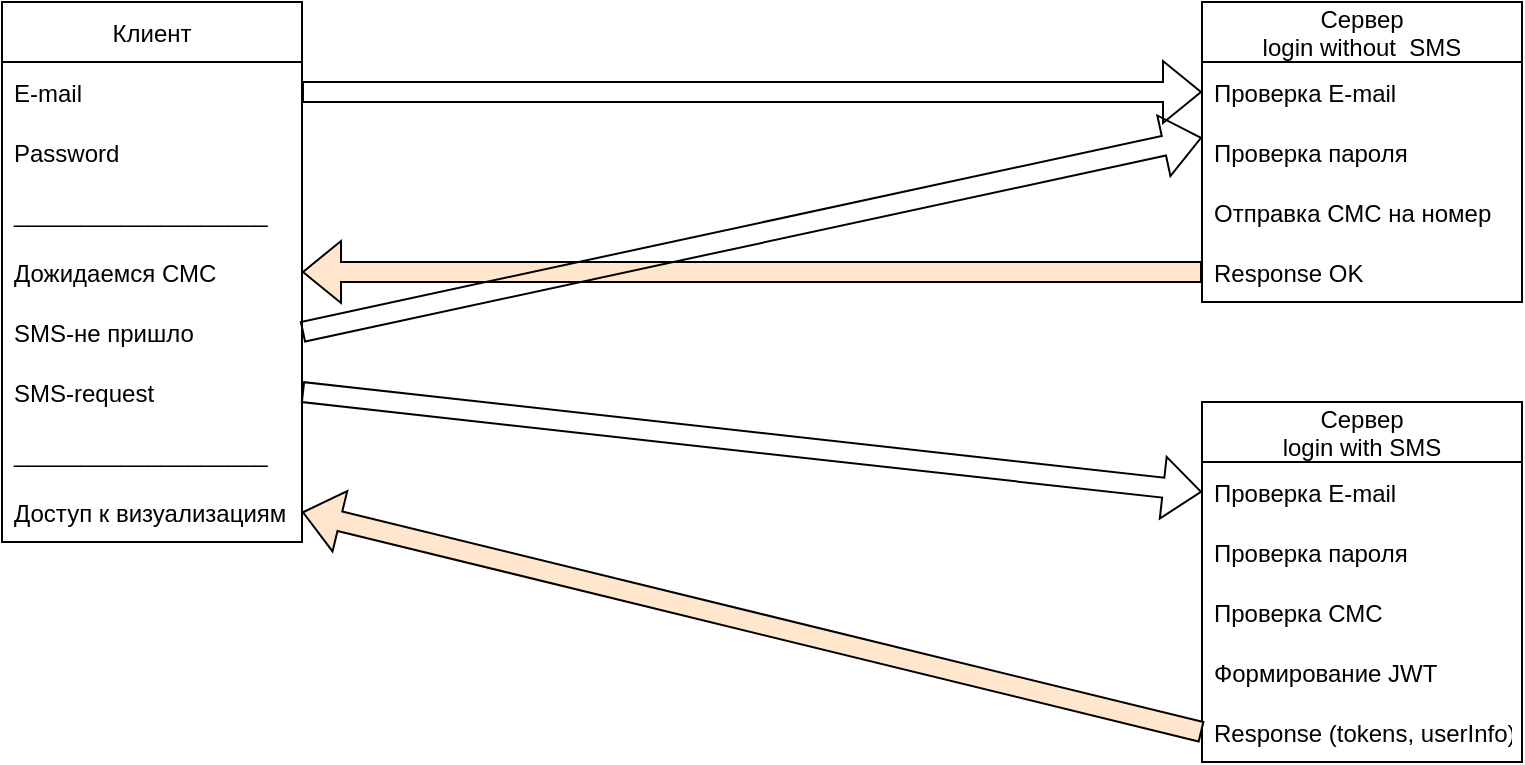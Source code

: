 <mxfile version="17.3.0" type="github">
  <diagram id="ul6XOD3toCpdebxQXIP9" name="Page-1">
    <mxGraphModel dx="1133" dy="668" grid="1" gridSize="10" guides="1" tooltips="1" connect="1" arrows="1" fold="1" page="1" pageScale="1" pageWidth="4681" pageHeight="3300" math="0" shadow="0">
      <root>
        <mxCell id="0" />
        <mxCell id="1" parent="0" />
        <mxCell id="hHiu9mtZI5juGYwdJo-X-2" value="Клиент" style="swimlane;fontStyle=0;childLayout=stackLayout;horizontal=1;startSize=30;horizontalStack=0;resizeParent=1;resizeParentMax=0;resizeLast=0;collapsible=1;marginBottom=0;" vertex="1" parent="1">
          <mxGeometry x="40" y="40" width="150" height="270" as="geometry" />
        </mxCell>
        <mxCell id="hHiu9mtZI5juGYwdJo-X-3" value="E-mail" style="text;strokeColor=none;fillColor=none;align=left;verticalAlign=middle;spacingLeft=4;spacingRight=4;overflow=hidden;points=[[0,0.5],[1,0.5]];portConstraint=eastwest;rotatable=0;" vertex="1" parent="hHiu9mtZI5juGYwdJo-X-2">
          <mxGeometry y="30" width="150" height="30" as="geometry" />
        </mxCell>
        <mxCell id="hHiu9mtZI5juGYwdJo-X-4" value="Password" style="text;strokeColor=none;fillColor=none;align=left;verticalAlign=middle;spacingLeft=4;spacingRight=4;overflow=hidden;points=[[0,0.5],[1,0.5]];portConstraint=eastwest;rotatable=0;" vertex="1" parent="hHiu9mtZI5juGYwdJo-X-2">
          <mxGeometry y="60" width="150" height="30" as="geometry" />
        </mxCell>
        <mxCell id="hHiu9mtZI5juGYwdJo-X-16" value="___________________" style="text;strokeColor=none;fillColor=none;align=left;verticalAlign=middle;spacingLeft=4;spacingRight=4;overflow=hidden;points=[[0,0.5],[1,0.5]];portConstraint=eastwest;rotatable=0;" vertex="1" parent="hHiu9mtZI5juGYwdJo-X-2">
          <mxGeometry y="90" width="150" height="30" as="geometry" />
        </mxCell>
        <mxCell id="hHiu9mtZI5juGYwdJo-X-20" value="Дожидаемся СМС" style="text;strokeColor=none;fillColor=none;align=left;verticalAlign=middle;spacingLeft=4;spacingRight=4;overflow=hidden;points=[[0,0.5],[1,0.5]];portConstraint=eastwest;rotatable=0;" vertex="1" parent="hHiu9mtZI5juGYwdJo-X-2">
          <mxGeometry y="120" width="150" height="30" as="geometry" />
        </mxCell>
        <mxCell id="hHiu9mtZI5juGYwdJo-X-22" value="SMS-не пришло" style="text;strokeColor=none;fillColor=none;align=left;verticalAlign=middle;spacingLeft=4;spacingRight=4;overflow=hidden;points=[[0,0.5],[1,0.5]];portConstraint=eastwest;rotatable=0;" vertex="1" parent="hHiu9mtZI5juGYwdJo-X-2">
          <mxGeometry y="150" width="150" height="30" as="geometry" />
        </mxCell>
        <mxCell id="hHiu9mtZI5juGYwdJo-X-23" value="SMS-request" style="text;strokeColor=none;fillColor=none;align=left;verticalAlign=middle;spacingLeft=4;spacingRight=4;overflow=hidden;points=[[0,0.5],[1,0.5]];portConstraint=eastwest;rotatable=0;" vertex="1" parent="hHiu9mtZI5juGYwdJo-X-2">
          <mxGeometry y="180" width="150" height="30" as="geometry" />
        </mxCell>
        <mxCell id="hHiu9mtZI5juGYwdJo-X-33" value="___________________" style="text;strokeColor=none;fillColor=none;align=left;verticalAlign=middle;spacingLeft=4;spacingRight=4;overflow=hidden;points=[[0,0.5],[1,0.5]];portConstraint=eastwest;rotatable=0;" vertex="1" parent="hHiu9mtZI5juGYwdJo-X-2">
          <mxGeometry y="210" width="150" height="30" as="geometry" />
        </mxCell>
        <mxCell id="hHiu9mtZI5juGYwdJo-X-34" value="Доступ к визуализациям" style="text;strokeColor=none;fillColor=none;align=left;verticalAlign=middle;spacingLeft=4;spacingRight=4;overflow=hidden;points=[[0,0.5],[1,0.5]];portConstraint=eastwest;rotatable=0;" vertex="1" parent="hHiu9mtZI5juGYwdJo-X-2">
          <mxGeometry y="240" width="150" height="30" as="geometry" />
        </mxCell>
        <mxCell id="hHiu9mtZI5juGYwdJo-X-8" style="edgeStyle=none;rounded=0;orthogonalLoop=1;jettySize=auto;html=1;exitX=1;exitY=0.5;exitDx=0;exitDy=0;entryX=0;entryY=0.5;entryDx=0;entryDy=0;shape=flexArrow;" edge="1" parent="1" source="hHiu9mtZI5juGYwdJo-X-3" target="hHiu9mtZI5juGYwdJo-X-10">
          <mxGeometry relative="1" as="geometry">
            <mxPoint x="440" y="85.412" as="targetPoint" />
          </mxGeometry>
        </mxCell>
        <mxCell id="hHiu9mtZI5juGYwdJo-X-9" value="Сервер&#xa;login without  SMS" style="swimlane;fontStyle=0;childLayout=stackLayout;horizontal=1;startSize=30;horizontalStack=0;resizeParent=1;resizeParentMax=0;resizeLast=0;collapsible=1;marginBottom=0;" vertex="1" parent="1">
          <mxGeometry x="640" y="40" width="160" height="150" as="geometry" />
        </mxCell>
        <mxCell id="hHiu9mtZI5juGYwdJo-X-10" value="Проверка E-mail" style="text;strokeColor=none;fillColor=none;align=left;verticalAlign=middle;spacingLeft=4;spacingRight=4;overflow=hidden;points=[[0,0.5],[1,0.5]];portConstraint=eastwest;rotatable=0;" vertex="1" parent="hHiu9mtZI5juGYwdJo-X-9">
          <mxGeometry y="30" width="160" height="30" as="geometry" />
        </mxCell>
        <mxCell id="hHiu9mtZI5juGYwdJo-X-11" value="Проверка пароля" style="text;strokeColor=none;fillColor=none;align=left;verticalAlign=middle;spacingLeft=4;spacingRight=4;overflow=hidden;points=[[0,0.5],[1,0.5]];portConstraint=eastwest;rotatable=0;" vertex="1" parent="hHiu9mtZI5juGYwdJo-X-9">
          <mxGeometry y="60" width="160" height="30" as="geometry" />
        </mxCell>
        <mxCell id="hHiu9mtZI5juGYwdJo-X-12" value="Отправка СМС на номер" style="text;strokeColor=none;fillColor=none;align=left;verticalAlign=middle;spacingLeft=4;spacingRight=4;overflow=hidden;points=[[0,0.5],[1,0.5]];portConstraint=eastwest;rotatable=0;" vertex="1" parent="hHiu9mtZI5juGYwdJo-X-9">
          <mxGeometry y="90" width="160" height="30" as="geometry" />
        </mxCell>
        <mxCell id="hHiu9mtZI5juGYwdJo-X-13" value="Response OK " style="text;strokeColor=none;fillColor=none;align=left;verticalAlign=middle;spacingLeft=4;spacingRight=4;overflow=hidden;points=[[0,0.5],[1,0.5]];portConstraint=eastwest;rotatable=0;" vertex="1" parent="hHiu9mtZI5juGYwdJo-X-9">
          <mxGeometry y="120" width="160" height="30" as="geometry" />
        </mxCell>
        <mxCell id="hHiu9mtZI5juGYwdJo-X-21" style="edgeStyle=none;rounded=0;orthogonalLoop=1;jettySize=auto;html=1;exitX=0;exitY=0.5;exitDx=0;exitDy=0;entryX=1;entryY=0.5;entryDx=0;entryDy=0;shape=flexArrow;fillColor=#FFE6CC;" edge="1" parent="1" source="hHiu9mtZI5juGYwdJo-X-13" target="hHiu9mtZI5juGYwdJo-X-20">
          <mxGeometry relative="1" as="geometry" />
        </mxCell>
        <mxCell id="hHiu9mtZI5juGYwdJo-X-24" style="edgeStyle=none;rounded=0;orthogonalLoop=1;jettySize=auto;html=1;entryX=0;entryY=0.259;entryDx=0;entryDy=0;exitX=1;exitY=0.5;exitDx=0;exitDy=0;shape=flexArrow;entryPerimeter=0;" edge="1" parent="1" source="hHiu9mtZI5juGYwdJo-X-22" target="hHiu9mtZI5juGYwdJo-X-11">
          <mxGeometry relative="1" as="geometry" />
        </mxCell>
        <mxCell id="hHiu9mtZI5juGYwdJo-X-25" value="Сервер&#xa;login with SMS" style="swimlane;fontStyle=0;childLayout=stackLayout;horizontal=1;startSize=30;horizontalStack=0;resizeParent=1;resizeParentMax=0;resizeLast=0;collapsible=1;marginBottom=0;" vertex="1" parent="1">
          <mxGeometry x="640" y="240" width="160" height="180" as="geometry" />
        </mxCell>
        <mxCell id="hHiu9mtZI5juGYwdJo-X-26" value="Проверка E-mail" style="text;strokeColor=none;fillColor=none;align=left;verticalAlign=middle;spacingLeft=4;spacingRight=4;overflow=hidden;points=[[0,0.5],[1,0.5]];portConstraint=eastwest;rotatable=0;" vertex="1" parent="hHiu9mtZI5juGYwdJo-X-25">
          <mxGeometry y="30" width="160" height="30" as="geometry" />
        </mxCell>
        <mxCell id="hHiu9mtZI5juGYwdJo-X-27" value="Проверка пароля" style="text;strokeColor=none;fillColor=none;align=left;verticalAlign=middle;spacingLeft=4;spacingRight=4;overflow=hidden;points=[[0,0.5],[1,0.5]];portConstraint=eastwest;rotatable=0;" vertex="1" parent="hHiu9mtZI5juGYwdJo-X-25">
          <mxGeometry y="60" width="160" height="30" as="geometry" />
        </mxCell>
        <mxCell id="hHiu9mtZI5juGYwdJo-X-28" value="Проверка СМС" style="text;strokeColor=none;fillColor=none;align=left;verticalAlign=middle;spacingLeft=4;spacingRight=4;overflow=hidden;points=[[0,0.5],[1,0.5]];portConstraint=eastwest;rotatable=0;" vertex="1" parent="hHiu9mtZI5juGYwdJo-X-25">
          <mxGeometry y="90" width="160" height="30" as="geometry" />
        </mxCell>
        <mxCell id="hHiu9mtZI5juGYwdJo-X-29" value="Формирование JWT" style="text;strokeColor=none;fillColor=none;align=left;verticalAlign=middle;spacingLeft=4;spacingRight=4;overflow=hidden;points=[[0,0.5],[1,0.5]];portConstraint=eastwest;rotatable=0;" vertex="1" parent="hHiu9mtZI5juGYwdJo-X-25">
          <mxGeometry y="120" width="160" height="30" as="geometry" />
        </mxCell>
        <mxCell id="hHiu9mtZI5juGYwdJo-X-31" value="Response (tokens, userInfo)" style="text;strokeColor=none;fillColor=none;align=left;verticalAlign=middle;spacingLeft=4;spacingRight=4;overflow=hidden;points=[[0,0.5],[1,0.5]];portConstraint=eastwest;rotatable=0;" vertex="1" parent="hHiu9mtZI5juGYwdJo-X-25">
          <mxGeometry y="150" width="160" height="30" as="geometry" />
        </mxCell>
        <mxCell id="hHiu9mtZI5juGYwdJo-X-30" style="edgeStyle=none;rounded=0;orthogonalLoop=1;jettySize=auto;html=1;exitX=1;exitY=0.5;exitDx=0;exitDy=0;entryX=0;entryY=0.5;entryDx=0;entryDy=0;shape=flexArrow;" edge="1" parent="1" source="hHiu9mtZI5juGYwdJo-X-23" target="hHiu9mtZI5juGYwdJo-X-26">
          <mxGeometry relative="1" as="geometry" />
        </mxCell>
        <mxCell id="hHiu9mtZI5juGYwdJo-X-35" style="edgeStyle=none;rounded=0;orthogonalLoop=1;jettySize=auto;html=1;exitX=0;exitY=0.5;exitDx=0;exitDy=0;entryX=1;entryY=0.5;entryDx=0;entryDy=0;shape=flexArrow;strokeWidth=1;strokeColor=default;fillColor=#FFE6CC;" edge="1" parent="1" source="hHiu9mtZI5juGYwdJo-X-31" target="hHiu9mtZI5juGYwdJo-X-34">
          <mxGeometry relative="1" as="geometry" />
        </mxCell>
      </root>
    </mxGraphModel>
  </diagram>
</mxfile>
